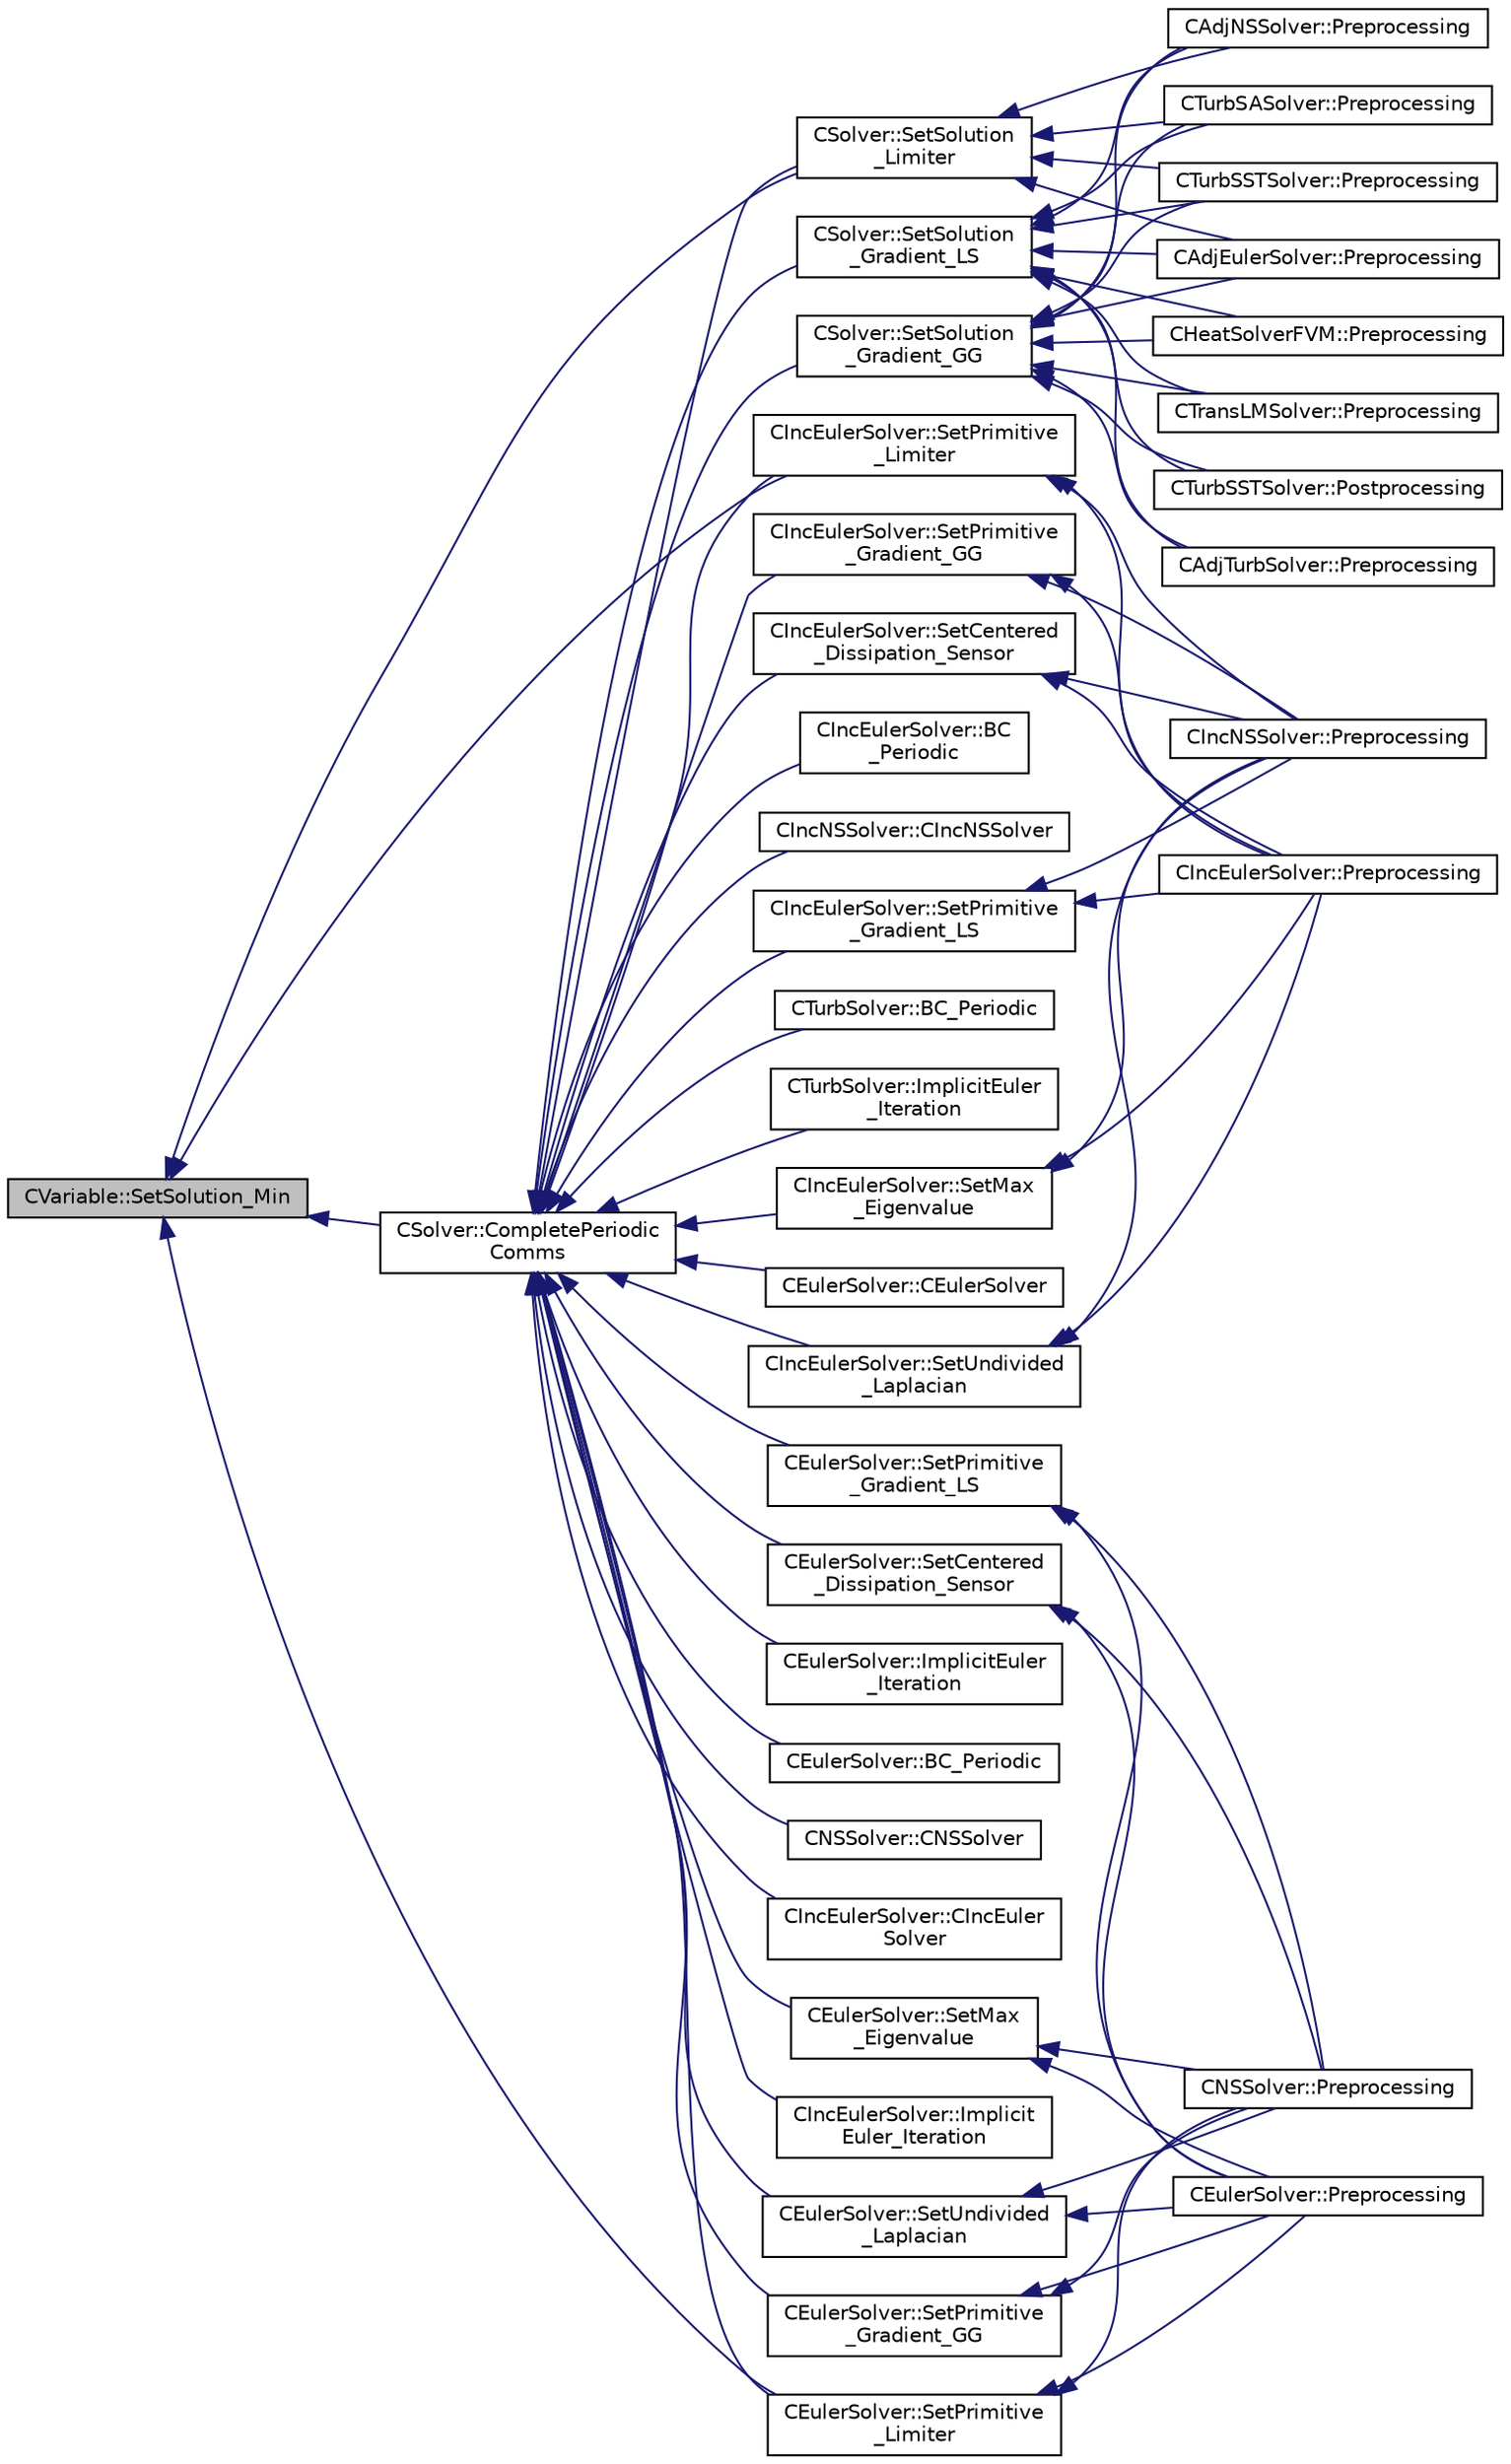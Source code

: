digraph "CVariable::SetSolution_Min"
{
  edge [fontname="Helvetica",fontsize="10",labelfontname="Helvetica",labelfontsize="10"];
  node [fontname="Helvetica",fontsize="10",shape=record];
  rankdir="LR";
  Node6242 [label="CVariable::SetSolution_Min",height=0.2,width=0.4,color="black", fillcolor="grey75", style="filled", fontcolor="black"];
  Node6242 -> Node6243 [dir="back",color="midnightblue",fontsize="10",style="solid",fontname="Helvetica"];
  Node6243 [label="CEulerSolver::SetPrimitive\l_Limiter",height=0.2,width=0.4,color="black", fillcolor="white", style="filled",URL="$class_c_euler_solver.html#a43004a7f0fad7a6d1f435144710bf13e",tooltip="Compute the limiter of the primitive variables. "];
  Node6243 -> Node6244 [dir="back",color="midnightblue",fontsize="10",style="solid",fontname="Helvetica"];
  Node6244 [label="CEulerSolver::Preprocessing",height=0.2,width=0.4,color="black", fillcolor="white", style="filled",URL="$class_c_euler_solver.html#a8b89e1bfce33284c2d8f5f00f82f3f3f",tooltip="Compute primitive variables and their gradients. "];
  Node6243 -> Node6245 [dir="back",color="midnightblue",fontsize="10",style="solid",fontname="Helvetica"];
  Node6245 [label="CNSSolver::Preprocessing",height=0.2,width=0.4,color="black", fillcolor="white", style="filled",URL="$class_c_n_s_solver.html#a028c83d18cf8520dff2f9628d8a04e4b",tooltip="Restart residual and compute gradients. "];
  Node6242 -> Node6246 [dir="back",color="midnightblue",fontsize="10",style="solid",fontname="Helvetica"];
  Node6246 [label="CIncEulerSolver::SetPrimitive\l_Limiter",height=0.2,width=0.4,color="black", fillcolor="white", style="filled",URL="$class_c_inc_euler_solver.html#a00bd56828c4e41ec3ff1e8753cb320ec",tooltip="Compute the limiter of the primitive variables. "];
  Node6246 -> Node6247 [dir="back",color="midnightblue",fontsize="10",style="solid",fontname="Helvetica"];
  Node6247 [label="CIncEulerSolver::Preprocessing",height=0.2,width=0.4,color="black", fillcolor="white", style="filled",URL="$class_c_inc_euler_solver.html#aabd902b10cc9b41b6b2c406efba0ac41",tooltip="Compute primitive variables and their gradients. "];
  Node6246 -> Node6248 [dir="back",color="midnightblue",fontsize="10",style="solid",fontname="Helvetica"];
  Node6248 [label="CIncNSSolver::Preprocessing",height=0.2,width=0.4,color="black", fillcolor="white", style="filled",URL="$class_c_inc_n_s_solver.html#ae84f6e86313acd1da80c505b4eab81e5",tooltip="Restart residual and compute gradients. "];
  Node6242 -> Node6249 [dir="back",color="midnightblue",fontsize="10",style="solid",fontname="Helvetica"];
  Node6249 [label="CSolver::CompletePeriodic\lComms",height=0.2,width=0.4,color="black", fillcolor="white", style="filled",URL="$class_c_solver.html#a7e77df2076057995213de49d4ca2e7c7",tooltip="Routine to complete the set of non-blocking periodic communications launched by InitiatePeriodicComms..."];
  Node6249 -> Node6250 [dir="back",color="midnightblue",fontsize="10",style="solid",fontname="Helvetica"];
  Node6250 [label="CEulerSolver::CEulerSolver",height=0.2,width=0.4,color="black", fillcolor="white", style="filled",URL="$class_c_euler_solver.html#ae1e74218b4e943111b100d7ddcbd4db9"];
  Node6249 -> Node6251 [dir="back",color="midnightblue",fontsize="10",style="solid",fontname="Helvetica"];
  Node6251 [label="CEulerSolver::SetMax\l_Eigenvalue",height=0.2,width=0.4,color="black", fillcolor="white", style="filled",URL="$class_c_euler_solver.html#a76f7fdf349ae41c6f0cf4df82b571fb1",tooltip="Compute the max eigenvalue. "];
  Node6251 -> Node6244 [dir="back",color="midnightblue",fontsize="10",style="solid",fontname="Helvetica"];
  Node6251 -> Node6245 [dir="back",color="midnightblue",fontsize="10",style="solid",fontname="Helvetica"];
  Node6249 -> Node6252 [dir="back",color="midnightblue",fontsize="10",style="solid",fontname="Helvetica"];
  Node6252 [label="CEulerSolver::SetUndivided\l_Laplacian",height=0.2,width=0.4,color="black", fillcolor="white", style="filled",URL="$class_c_euler_solver.html#adc7c82a25b8be22b16b5452c1992744f",tooltip="Compute the undivided laplacian for the solution, except the energy equation. "];
  Node6252 -> Node6244 [dir="back",color="midnightblue",fontsize="10",style="solid",fontname="Helvetica"];
  Node6252 -> Node6245 [dir="back",color="midnightblue",fontsize="10",style="solid",fontname="Helvetica"];
  Node6249 -> Node6253 [dir="back",color="midnightblue",fontsize="10",style="solid",fontname="Helvetica"];
  Node6253 [label="CEulerSolver::SetCentered\l_Dissipation_Sensor",height=0.2,width=0.4,color="black", fillcolor="white", style="filled",URL="$class_c_euler_solver.html#a2f4e3619ae65c63cbda1ef2098441ab4",tooltip="Compute a pressure sensor switch. "];
  Node6253 -> Node6244 [dir="back",color="midnightblue",fontsize="10",style="solid",fontname="Helvetica"];
  Node6253 -> Node6245 [dir="back",color="midnightblue",fontsize="10",style="solid",fontname="Helvetica"];
  Node6249 -> Node6254 [dir="back",color="midnightblue",fontsize="10",style="solid",fontname="Helvetica"];
  Node6254 [label="CEulerSolver::ImplicitEuler\l_Iteration",height=0.2,width=0.4,color="black", fillcolor="white", style="filled",URL="$class_c_euler_solver.html#a4e8277fc44dc97c8d73fbe3347204372",tooltip="Update the solution using an implicit Euler scheme. "];
  Node6249 -> Node6255 [dir="back",color="midnightblue",fontsize="10",style="solid",fontname="Helvetica"];
  Node6255 [label="CEulerSolver::SetPrimitive\l_Gradient_GG",height=0.2,width=0.4,color="black", fillcolor="white", style="filled",URL="$class_c_euler_solver.html#a74fb3b502b83371fcf0728ec546e039b",tooltip="Compute the gradient of the primitive variables using Green-Gauss method, and stores the result in th..."];
  Node6255 -> Node6244 [dir="back",color="midnightblue",fontsize="10",style="solid",fontname="Helvetica"];
  Node6255 -> Node6245 [dir="back",color="midnightblue",fontsize="10",style="solid",fontname="Helvetica"];
  Node6249 -> Node6256 [dir="back",color="midnightblue",fontsize="10",style="solid",fontname="Helvetica"];
  Node6256 [label="CEulerSolver::SetPrimitive\l_Gradient_LS",height=0.2,width=0.4,color="black", fillcolor="white", style="filled",URL="$class_c_euler_solver.html#a734d5bd064215fb722477f39993155d4",tooltip="Compute the gradient of the primitive variables using a Least-Squares method, and stores the result i..."];
  Node6256 -> Node6244 [dir="back",color="midnightblue",fontsize="10",style="solid",fontname="Helvetica"];
  Node6256 -> Node6245 [dir="back",color="midnightblue",fontsize="10",style="solid",fontname="Helvetica"];
  Node6249 -> Node6243 [dir="back",color="midnightblue",fontsize="10",style="solid",fontname="Helvetica"];
  Node6249 -> Node6257 [dir="back",color="midnightblue",fontsize="10",style="solid",fontname="Helvetica"];
  Node6257 [label="CEulerSolver::BC_Periodic",height=0.2,width=0.4,color="black", fillcolor="white", style="filled",URL="$class_c_euler_solver.html#a9bd458698ede3dffd1b4d1f974f39b03",tooltip="Impose a periodic boundary condition by summing contributions from the complete control volume..."];
  Node6249 -> Node6258 [dir="back",color="midnightblue",fontsize="10",style="solid",fontname="Helvetica"];
  Node6258 [label="CNSSolver::CNSSolver",height=0.2,width=0.4,color="black", fillcolor="white", style="filled",URL="$class_c_n_s_solver.html#a2a8ad49c42b4546696e631cf44b7788b"];
  Node6249 -> Node6259 [dir="back",color="midnightblue",fontsize="10",style="solid",fontname="Helvetica"];
  Node6259 [label="CIncEulerSolver::CIncEuler\lSolver",height=0.2,width=0.4,color="black", fillcolor="white", style="filled",URL="$class_c_inc_euler_solver.html#a91f644b8f9a00215bac5bcd31dfc06d8"];
  Node6249 -> Node6260 [dir="back",color="midnightblue",fontsize="10",style="solid",fontname="Helvetica"];
  Node6260 [label="CIncEulerSolver::SetMax\l_Eigenvalue",height=0.2,width=0.4,color="black", fillcolor="white", style="filled",URL="$class_c_inc_euler_solver.html#ab804c5648aa5dd71ea12a57997167984",tooltip="Compute the max eigenvalue. "];
  Node6260 -> Node6247 [dir="back",color="midnightblue",fontsize="10",style="solid",fontname="Helvetica"];
  Node6260 -> Node6248 [dir="back",color="midnightblue",fontsize="10",style="solid",fontname="Helvetica"];
  Node6249 -> Node6261 [dir="back",color="midnightblue",fontsize="10",style="solid",fontname="Helvetica"];
  Node6261 [label="CIncEulerSolver::SetUndivided\l_Laplacian",height=0.2,width=0.4,color="black", fillcolor="white", style="filled",URL="$class_c_inc_euler_solver.html#a8b5d7772432b9759213892a50621c329",tooltip="Compute the undivided laplacian for the solution, except the energy equation. "];
  Node6261 -> Node6247 [dir="back",color="midnightblue",fontsize="10",style="solid",fontname="Helvetica"];
  Node6261 -> Node6248 [dir="back",color="midnightblue",fontsize="10",style="solid",fontname="Helvetica"];
  Node6249 -> Node6262 [dir="back",color="midnightblue",fontsize="10",style="solid",fontname="Helvetica"];
  Node6262 [label="CIncEulerSolver::SetCentered\l_Dissipation_Sensor",height=0.2,width=0.4,color="black", fillcolor="white", style="filled",URL="$class_c_inc_euler_solver.html#a2323a0e322236c24668be8750dbaf237",tooltip="Compute a pressure sensor switch. "];
  Node6262 -> Node6247 [dir="back",color="midnightblue",fontsize="10",style="solid",fontname="Helvetica"];
  Node6262 -> Node6248 [dir="back",color="midnightblue",fontsize="10",style="solid",fontname="Helvetica"];
  Node6249 -> Node6263 [dir="back",color="midnightblue",fontsize="10",style="solid",fontname="Helvetica"];
  Node6263 [label="CIncEulerSolver::Implicit\lEuler_Iteration",height=0.2,width=0.4,color="black", fillcolor="white", style="filled",URL="$class_c_inc_euler_solver.html#ad84dd4225bb9d158c52b26e2f30f6fa7",tooltip="Update the solution using an implicit Euler scheme. "];
  Node6249 -> Node6264 [dir="back",color="midnightblue",fontsize="10",style="solid",fontname="Helvetica"];
  Node6264 [label="CIncEulerSolver::SetPrimitive\l_Gradient_GG",height=0.2,width=0.4,color="black", fillcolor="white", style="filled",URL="$class_c_inc_euler_solver.html#a856a6db100c40b9c3df557d1dfe72c2b",tooltip="Compute the gradient of the primitive variables using Green-Gauss method, and stores the result in th..."];
  Node6264 -> Node6247 [dir="back",color="midnightblue",fontsize="10",style="solid",fontname="Helvetica"];
  Node6264 -> Node6248 [dir="back",color="midnightblue",fontsize="10",style="solid",fontname="Helvetica"];
  Node6249 -> Node6265 [dir="back",color="midnightblue",fontsize="10",style="solid",fontname="Helvetica"];
  Node6265 [label="CIncEulerSolver::SetPrimitive\l_Gradient_LS",height=0.2,width=0.4,color="black", fillcolor="white", style="filled",URL="$class_c_inc_euler_solver.html#a3e3355cbeb9d265f4073cca113b9d46e",tooltip="Compute the gradient of the primitive variables using a Least-Squares method, and stores the result i..."];
  Node6265 -> Node6247 [dir="back",color="midnightblue",fontsize="10",style="solid",fontname="Helvetica"];
  Node6265 -> Node6248 [dir="back",color="midnightblue",fontsize="10",style="solid",fontname="Helvetica"];
  Node6249 -> Node6246 [dir="back",color="midnightblue",fontsize="10",style="solid",fontname="Helvetica"];
  Node6249 -> Node6266 [dir="back",color="midnightblue",fontsize="10",style="solid",fontname="Helvetica"];
  Node6266 [label="CIncEulerSolver::BC\l_Periodic",height=0.2,width=0.4,color="black", fillcolor="white", style="filled",URL="$class_c_inc_euler_solver.html#a994af5dbe296f8a1873e416c3b2fc2a7",tooltip="Impose a periodic boundary condition by summing contributions from the complete control volume..."];
  Node6249 -> Node6267 [dir="back",color="midnightblue",fontsize="10",style="solid",fontname="Helvetica"];
  Node6267 [label="CIncNSSolver::CIncNSSolver",height=0.2,width=0.4,color="black", fillcolor="white", style="filled",URL="$class_c_inc_n_s_solver.html#a82152ac7e91fb1c5c073d98a1f08e2aa"];
  Node6249 -> Node6268 [dir="back",color="midnightblue",fontsize="10",style="solid",fontname="Helvetica"];
  Node6268 [label="CTurbSolver::BC_Periodic",height=0.2,width=0.4,color="black", fillcolor="white", style="filled",URL="$class_c_turb_solver.html#a954cfdd45dfce9df024a30b558b54b25",tooltip="Impose a periodic boundary condition by summing contributions from the complete control volume..."];
  Node6249 -> Node6269 [dir="back",color="midnightblue",fontsize="10",style="solid",fontname="Helvetica"];
  Node6269 [label="CTurbSolver::ImplicitEuler\l_Iteration",height=0.2,width=0.4,color="black", fillcolor="white", style="filled",URL="$class_c_turb_solver.html#af7a0ab68fbb2925c56863df97b3ea4ee",tooltip="Update the solution using an implicit solver. "];
  Node6249 -> Node6270 [dir="back",color="midnightblue",fontsize="10",style="solid",fontname="Helvetica"];
  Node6270 [label="CSolver::SetSolution\l_Gradient_GG",height=0.2,width=0.4,color="black", fillcolor="white", style="filled",URL="$class_c_solver.html#aac4d5e5f3ff20e7e37d55fa5e4ed3647",tooltip="Compute the Green-Gauss gradient of the solution. "];
  Node6270 -> Node6271 [dir="back",color="midnightblue",fontsize="10",style="solid",fontname="Helvetica"];
  Node6271 [label="CAdjEulerSolver::Preprocessing",height=0.2,width=0.4,color="black", fillcolor="white", style="filled",URL="$class_c_adj_euler_solver.html#a4ae0ed840dc8335fd921399625ba794f",tooltip="Initialize the residual vectors. "];
  Node6270 -> Node6272 [dir="back",color="midnightblue",fontsize="10",style="solid",fontname="Helvetica"];
  Node6272 [label="CAdjNSSolver::Preprocessing",height=0.2,width=0.4,color="black", fillcolor="white", style="filled",URL="$class_c_adj_n_s_solver.html#ac16dab76e2c1d86bc7d70ca9f41fd668",tooltip="Restart residual and compute gradients. "];
  Node6270 -> Node6273 [dir="back",color="midnightblue",fontsize="10",style="solid",fontname="Helvetica"];
  Node6273 [label="CAdjTurbSolver::Preprocessing",height=0.2,width=0.4,color="black", fillcolor="white", style="filled",URL="$class_c_adj_turb_solver.html#abde54ee8e9643c4ee460855be166a80f",tooltip="Initializate the residual vectors. "];
  Node6270 -> Node6274 [dir="back",color="midnightblue",fontsize="10",style="solid",fontname="Helvetica"];
  Node6274 [label="CHeatSolverFVM::Preprocessing",height=0.2,width=0.4,color="black", fillcolor="white", style="filled",URL="$class_c_heat_solver_f_v_m.html#a0c89f1dbe5cd5a16caaa9a08200e91fd",tooltip="Restart residual and compute gradients. "];
  Node6270 -> Node6275 [dir="back",color="midnightblue",fontsize="10",style="solid",fontname="Helvetica"];
  Node6275 [label="CTransLMSolver::Preprocessing",height=0.2,width=0.4,color="black", fillcolor="white", style="filled",URL="$class_c_trans_l_m_solver.html#ac319a1f0946ca2806dbe02c4c9bea65b",tooltip="Restart residual and compute gradients. "];
  Node6270 -> Node6276 [dir="back",color="midnightblue",fontsize="10",style="solid",fontname="Helvetica"];
  Node6276 [label="CTurbSASolver::Preprocessing",height=0.2,width=0.4,color="black", fillcolor="white", style="filled",URL="$class_c_turb_s_a_solver.html#a225518dc5f0ca6ed894add826aaa16ea",tooltip="Restart residual and compute gradients. "];
  Node6270 -> Node6277 [dir="back",color="midnightblue",fontsize="10",style="solid",fontname="Helvetica"];
  Node6277 [label="CTurbSSTSolver::Preprocessing",height=0.2,width=0.4,color="black", fillcolor="white", style="filled",URL="$class_c_turb_s_s_t_solver.html#a653cf05307f24374fda6f523ce3130bf",tooltip="Restart residual and compute gradients. "];
  Node6270 -> Node6278 [dir="back",color="midnightblue",fontsize="10",style="solid",fontname="Helvetica"];
  Node6278 [label="CTurbSSTSolver::Postprocessing",height=0.2,width=0.4,color="black", fillcolor="white", style="filled",URL="$class_c_turb_s_s_t_solver.html#aa5306eec5b89c3c229c2a4c41846eb4d",tooltip="Computes the eddy viscosity. "];
  Node6249 -> Node6279 [dir="back",color="midnightblue",fontsize="10",style="solid",fontname="Helvetica"];
  Node6279 [label="CSolver::SetSolution\l_Gradient_LS",height=0.2,width=0.4,color="black", fillcolor="white", style="filled",URL="$class_c_solver.html#ac4d9cf9609d7bdb52e7f1dc9cc8b4c1f",tooltip="Compute the Least Squares gradient of the solution. "];
  Node6279 -> Node6271 [dir="back",color="midnightblue",fontsize="10",style="solid",fontname="Helvetica"];
  Node6279 -> Node6272 [dir="back",color="midnightblue",fontsize="10",style="solid",fontname="Helvetica"];
  Node6279 -> Node6273 [dir="back",color="midnightblue",fontsize="10",style="solid",fontname="Helvetica"];
  Node6279 -> Node6274 [dir="back",color="midnightblue",fontsize="10",style="solid",fontname="Helvetica"];
  Node6279 -> Node6275 [dir="back",color="midnightblue",fontsize="10",style="solid",fontname="Helvetica"];
  Node6279 -> Node6276 [dir="back",color="midnightblue",fontsize="10",style="solid",fontname="Helvetica"];
  Node6279 -> Node6277 [dir="back",color="midnightblue",fontsize="10",style="solid",fontname="Helvetica"];
  Node6279 -> Node6278 [dir="back",color="midnightblue",fontsize="10",style="solid",fontname="Helvetica"];
  Node6249 -> Node6280 [dir="back",color="midnightblue",fontsize="10",style="solid",fontname="Helvetica"];
  Node6280 [label="CSolver::SetSolution\l_Limiter",height=0.2,width=0.4,color="black", fillcolor="white", style="filled",URL="$class_c_solver.html#a641e9c59698ab9c7c2fb91107ad70d77",tooltip="Compute slope limiter. "];
  Node6280 -> Node6271 [dir="back",color="midnightblue",fontsize="10",style="solid",fontname="Helvetica"];
  Node6280 -> Node6272 [dir="back",color="midnightblue",fontsize="10",style="solid",fontname="Helvetica"];
  Node6280 -> Node6276 [dir="back",color="midnightblue",fontsize="10",style="solid",fontname="Helvetica"];
  Node6280 -> Node6277 [dir="back",color="midnightblue",fontsize="10",style="solid",fontname="Helvetica"];
  Node6242 -> Node6280 [dir="back",color="midnightblue",fontsize="10",style="solid",fontname="Helvetica"];
}
